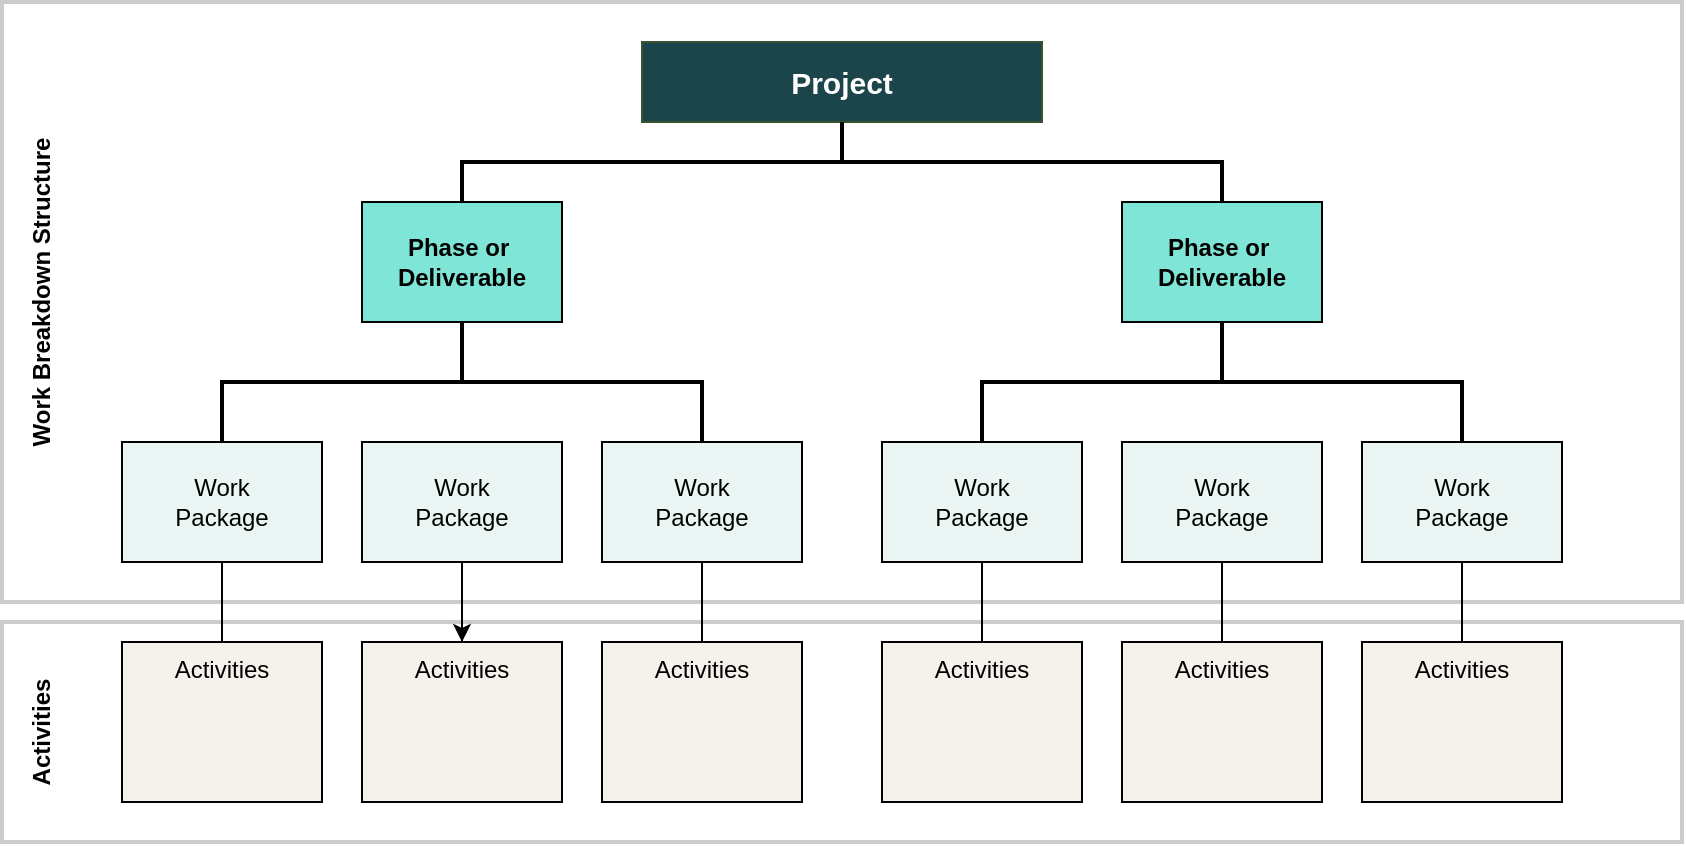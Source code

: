 <mxfile version="24.7.5">
  <diagram name="Page-1" id="e80M372oOSsohc2sZ0W7">
    <mxGraphModel dx="3635" dy="1820" grid="1" gridSize="10" guides="1" tooltips="1" connect="1" arrows="1" fold="1" page="1" pageScale="1" pageWidth="850" pageHeight="1100" background="#ffffff" math="0" shadow="0">
      <root>
        <mxCell id="0" />
        <mxCell id="1" parent="0" />
        <mxCell id="tTyYgzbWG6W_kAIvOOdL-53" value="&lt;div&gt;&lt;br&gt;&lt;/div&gt;&lt;div&gt;&lt;br&gt;&lt;/div&gt;" style="rounded=0;whiteSpace=wrap;html=1;fillColor=none;strokeColor=#000000;opacity=20;strokeWidth=2;" parent="1" vertex="1">
          <mxGeometry x="-380" y="650" width="840" height="110" as="geometry" />
        </mxCell>
        <mxCell id="tTyYgzbWG6W_kAIvOOdL-32" value="&lt;div&gt;&lt;br&gt;&lt;/div&gt;&lt;div&gt;&lt;br&gt;&lt;/div&gt;" style="rounded=0;whiteSpace=wrap;html=1;fillColor=none;strokeColor=#000000;opacity=20;strokeWidth=2;" parent="1" vertex="1">
          <mxGeometry x="-380" y="340" width="840" height="300" as="geometry" />
        </mxCell>
        <mxCell id="tTyYgzbWG6W_kAIvOOdL-1" value="Project" style="rounded=0;whiteSpace=wrap;html=1;fillColor=#1c444b;fontColor=#ffffff;strokeColor=#3A5431;fontStyle=1;fontSize=15;" parent="1" vertex="1">
          <mxGeometry x="-60" y="360" width="200" height="40" as="geometry" />
        </mxCell>
        <mxCell id="tTyYgzbWG6W_kAIvOOdL-2" value="&lt;b&gt;Phase or&amp;nbsp;&lt;/b&gt;&lt;div&gt;&lt;b&gt;Deliverable&lt;/b&gt;&lt;/div&gt;" style="rounded=0;whiteSpace=wrap;html=1;fillColor=#7fe5d6;fontColor=#000000;" parent="1" vertex="1">
          <mxGeometry x="-200" y="440" width="100" height="60" as="geometry" />
        </mxCell>
        <mxCell id="tTyYgzbWG6W_kAIvOOdL-13" value="&lt;b&gt;Phase or&amp;nbsp;&lt;/b&gt;&lt;div&gt;&lt;b&gt;Deliverable&lt;/b&gt;&lt;/div&gt;" style="rounded=0;whiteSpace=wrap;html=1;fillColor=#7fe5d6;fontColor=#000000;" parent="1" vertex="1">
          <mxGeometry x="180" y="440" width="100" height="60" as="geometry" />
        </mxCell>
        <mxCell id="tTyYgzbWG6W_kAIvOOdL-17" value="" style="endArrow=none;html=1;rounded=0;strokeColor=#000000;edgeStyle=elbowEdgeStyle;entryX=0.5;entryY=0;entryDx=0;entryDy=0;elbow=vertical;strokeWidth=2;" parent="1" target="tTyYgzbWG6W_kAIvOOdL-13" edge="1">
          <mxGeometry width="50" height="50" relative="1" as="geometry">
            <mxPoint x="40" y="400" as="sourcePoint" />
            <mxPoint x="100" y="450" as="targetPoint" />
          </mxGeometry>
        </mxCell>
        <mxCell id="tTyYgzbWG6W_kAIvOOdL-18" value="" style="endArrow=none;html=1;rounded=0;strokeColor=#000000;edgeStyle=elbowEdgeStyle;entryX=0.5;entryY=0;entryDx=0;entryDy=0;elbow=vertical;exitX=0.5;exitY=1;exitDx=0;exitDy=0;strokeWidth=2;" parent="1" source="tTyYgzbWG6W_kAIvOOdL-1" target="tTyYgzbWG6W_kAIvOOdL-2" edge="1">
          <mxGeometry width="50" height="50" relative="1" as="geometry">
            <mxPoint x="40" y="430" as="sourcePoint" />
            <mxPoint x="190" y="470" as="targetPoint" />
          </mxGeometry>
        </mxCell>
        <mxCell id="tTyYgzbWG6W_kAIvOOdL-40" style="edgeStyle=orthogonalEdgeStyle;rounded=0;orthogonalLoop=1;jettySize=auto;html=1;exitX=0.5;exitY=1;exitDx=0;exitDy=0;entryX=0.5;entryY=0;entryDx=0;entryDy=0;" parent="1" source="tTyYgzbWG6W_kAIvOOdL-19" target="tTyYgzbWG6W_kAIvOOdL-37" edge="1">
          <mxGeometry relative="1" as="geometry" />
        </mxCell>
        <mxCell id="tTyYgzbWG6W_kAIvOOdL-41" style="edgeStyle=orthogonalEdgeStyle;rounded=0;orthogonalLoop=1;jettySize=auto;html=1;entryX=0.5;entryY=0;entryDx=0;entryDy=0;strokeColor=#000000;endArrow=none;endFill=0;" parent="1" source="tTyYgzbWG6W_kAIvOOdL-19" target="tTyYgzbWG6W_kAIvOOdL-37" edge="1">
          <mxGeometry relative="1" as="geometry" />
        </mxCell>
        <mxCell id="tTyYgzbWG6W_kAIvOOdL-19" value="&lt;span&gt;Work&lt;/span&gt;&lt;div&gt;&lt;span&gt;Package&lt;/span&gt;&lt;/div&gt;" style="rounded=0;whiteSpace=wrap;html=1;fillColor=#ebf5f4;fontColor=#000000;fontStyle=0" parent="1" vertex="1">
          <mxGeometry x="-200" y="560" width="100" height="60" as="geometry" />
        </mxCell>
        <mxCell id="tTyYgzbWG6W_kAIvOOdL-20" value="&lt;span&gt;Work&lt;/span&gt;&lt;div&gt;&lt;span&gt;Package&lt;/span&gt;&lt;/div&gt;" style="rounded=0;whiteSpace=wrap;html=1;fillColor=#ebf5f4;fontColor=#000000;fontStyle=0" parent="1" vertex="1">
          <mxGeometry x="-320" y="560" width="100" height="60" as="geometry" />
        </mxCell>
        <mxCell id="tTyYgzbWG6W_kAIvOOdL-42" style="edgeStyle=orthogonalEdgeStyle;rounded=0;orthogonalLoop=1;jettySize=auto;html=1;entryX=0.5;entryY=0;entryDx=0;entryDy=0;strokeColor=#000000;endArrow=none;endFill=0;" parent="1" source="tTyYgzbWG6W_kAIvOOdL-21" target="tTyYgzbWG6W_kAIvOOdL-39" edge="1">
          <mxGeometry relative="1" as="geometry" />
        </mxCell>
        <mxCell id="tTyYgzbWG6W_kAIvOOdL-21" value="&lt;span&gt;Work&lt;/span&gt;&lt;div&gt;&lt;span&gt;Package&lt;/span&gt;&lt;/div&gt;" style="rounded=0;whiteSpace=wrap;html=1;fillColor=#ebf5f4;fontColor=#000000;fontStyle=0" parent="1" vertex="1">
          <mxGeometry x="-80" y="560" width="100" height="60" as="geometry" />
        </mxCell>
        <mxCell id="tTyYgzbWG6W_kAIvOOdL-22" value="" style="endArrow=none;html=1;rounded=0;strokeColor=#000000;edgeStyle=elbowEdgeStyle;entryX=0.5;entryY=0;entryDx=0;entryDy=0;elbow=vertical;strokeWidth=2;exitX=0.5;exitY=1;exitDx=0;exitDy=0;" parent="1" source="tTyYgzbWG6W_kAIvOOdL-2" target="tTyYgzbWG6W_kAIvOOdL-20" edge="1">
          <mxGeometry width="50" height="50" relative="1" as="geometry">
            <mxPoint x="-160" y="530" as="sourcePoint" />
            <mxPoint x="-340" y="540" as="targetPoint" />
          </mxGeometry>
        </mxCell>
        <mxCell id="tTyYgzbWG6W_kAIvOOdL-23" value="" style="endArrow=none;html=1;rounded=0;strokeColor=#000000;edgeStyle=elbowEdgeStyle;entryX=0.5;entryY=0;entryDx=0;entryDy=0;elbow=vertical;strokeWidth=2;exitX=0.5;exitY=1;exitDx=0;exitDy=0;" parent="1" source="tTyYgzbWG6W_kAIvOOdL-2" target="tTyYgzbWG6W_kAIvOOdL-21" edge="1">
          <mxGeometry width="50" height="50" relative="1" as="geometry">
            <mxPoint x="-140" y="510" as="sourcePoint" />
            <mxPoint x="-260" y="570" as="targetPoint" />
          </mxGeometry>
        </mxCell>
        <mxCell id="tTyYgzbWG6W_kAIvOOdL-51" style="edgeStyle=orthogonalEdgeStyle;rounded=0;orthogonalLoop=1;jettySize=auto;html=1;strokeColor=#000000;align=center;verticalAlign=middle;fontFamily=Helvetica;fontSize=11;fontColor=default;labelBackgroundColor=default;endArrow=none;endFill=0;" parent="1" source="tTyYgzbWG6W_kAIvOOdL-27" target="tTyYgzbWG6W_kAIvOOdL-47" edge="1">
          <mxGeometry relative="1" as="geometry" />
        </mxCell>
        <mxCell id="tTyYgzbWG6W_kAIvOOdL-27" value="&lt;span&gt;Work&lt;/span&gt;&lt;div&gt;&lt;span&gt;Package&lt;/span&gt;&lt;/div&gt;" style="rounded=0;whiteSpace=wrap;html=1;fillColor=#ebf5f4;fontColor=#000000;fontStyle=0" parent="1" vertex="1">
          <mxGeometry x="180" y="560" width="100" height="60" as="geometry" />
        </mxCell>
        <mxCell id="tTyYgzbWG6W_kAIvOOdL-50" style="edgeStyle=orthogonalEdgeStyle;rounded=0;orthogonalLoop=1;jettySize=auto;html=1;entryX=0.5;entryY=0;entryDx=0;entryDy=0;strokeColor=#000000;align=center;verticalAlign=middle;fontFamily=Helvetica;fontSize=11;fontColor=default;labelBackgroundColor=default;endArrow=none;endFill=0;" parent="1" source="tTyYgzbWG6W_kAIvOOdL-28" target="tTyYgzbWG6W_kAIvOOdL-46" edge="1">
          <mxGeometry relative="1" as="geometry" />
        </mxCell>
        <mxCell id="tTyYgzbWG6W_kAIvOOdL-28" value="&lt;span&gt;Work&lt;/span&gt;&lt;div&gt;&lt;span&gt;Package&lt;/span&gt;&lt;/div&gt;" style="rounded=0;whiteSpace=wrap;html=1;fillColor=#ebf5f4;fontColor=#000000;fontStyle=0" parent="1" vertex="1">
          <mxGeometry x="60" y="560" width="100" height="60" as="geometry" />
        </mxCell>
        <mxCell id="tTyYgzbWG6W_kAIvOOdL-52" style="edgeStyle=orthogonalEdgeStyle;rounded=0;orthogonalLoop=1;jettySize=auto;html=1;strokeColor=#000000;align=center;verticalAlign=middle;fontFamily=Helvetica;fontSize=11;fontColor=default;labelBackgroundColor=default;endArrow=none;endFill=0;" parent="1" source="tTyYgzbWG6W_kAIvOOdL-29" target="tTyYgzbWG6W_kAIvOOdL-48" edge="1">
          <mxGeometry relative="1" as="geometry" />
        </mxCell>
        <mxCell id="tTyYgzbWG6W_kAIvOOdL-29" value="&lt;span&gt;Work&lt;/span&gt;&lt;div&gt;&lt;span&gt;Package&lt;/span&gt;&lt;/div&gt;" style="rounded=0;whiteSpace=wrap;html=1;fillColor=#ebf5f4;fontColor=#000000;fontStyle=0" parent="1" vertex="1">
          <mxGeometry x="300" y="560" width="100" height="60" as="geometry" />
        </mxCell>
        <mxCell id="tTyYgzbWG6W_kAIvOOdL-30" value="" style="endArrow=none;html=1;rounded=0;strokeColor=#000000;edgeStyle=elbowEdgeStyle;entryX=0.5;entryY=0;entryDx=0;entryDy=0;elbow=vertical;strokeWidth=2;exitX=0.5;exitY=1;exitDx=0;exitDy=0;" parent="1" source="tTyYgzbWG6W_kAIvOOdL-13" target="tTyYgzbWG6W_kAIvOOdL-28" edge="1">
          <mxGeometry width="50" height="50" relative="1" as="geometry">
            <mxPoint x="-140" y="510" as="sourcePoint" />
            <mxPoint x="-260" y="570" as="targetPoint" />
          </mxGeometry>
        </mxCell>
        <mxCell id="tTyYgzbWG6W_kAIvOOdL-31" value="" style="endArrow=none;html=1;rounded=0;strokeColor=#000000;edgeStyle=elbowEdgeStyle;entryX=0.5;entryY=0;entryDx=0;entryDy=0;elbow=vertical;strokeWidth=2;exitX=0.5;exitY=1;exitDx=0;exitDy=0;" parent="1" source="tTyYgzbWG6W_kAIvOOdL-13" target="tTyYgzbWG6W_kAIvOOdL-29" edge="1">
          <mxGeometry width="50" height="50" relative="1" as="geometry">
            <mxPoint x="240" y="510" as="sourcePoint" />
            <mxPoint x="120" y="570" as="targetPoint" />
          </mxGeometry>
        </mxCell>
        <mxCell id="tTyYgzbWG6W_kAIvOOdL-34" value="Work Breakdown Structure" style="text;html=1;align=center;verticalAlign=middle;whiteSpace=wrap;rounded=0;fontColor=#000000;fontStyle=1;rotation=270;" parent="1" vertex="1">
          <mxGeometry x="-470" y="470" width="220" height="30" as="geometry" />
        </mxCell>
        <mxCell id="tTyYgzbWG6W_kAIvOOdL-37" value="&lt;span&gt;Activities&lt;/span&gt;" style="rounded=0;whiteSpace=wrap;html=1;fillColor=#f5f2eb;fontColor=#000000;fontStyle=0;verticalAlign=top;strokeColor=default;align=center;fontFamily=Helvetica;fontSize=12;" parent="1" vertex="1">
          <mxGeometry x="-200" y="660" width="100" height="80" as="geometry" />
        </mxCell>
        <mxCell id="tTyYgzbWG6W_kAIvOOdL-38" value="&lt;span&gt;Activities&lt;/span&gt;" style="rounded=0;whiteSpace=wrap;html=1;fillColor=#f5f2eb;fontColor=#000000;fontStyle=0;verticalAlign=top;" parent="1" vertex="1">
          <mxGeometry x="-320" y="660" width="100" height="80" as="geometry" />
        </mxCell>
        <mxCell id="tTyYgzbWG6W_kAIvOOdL-39" value="&lt;span&gt;Activities&lt;/span&gt;" style="rounded=0;whiteSpace=wrap;html=1;fillColor=#f5f2eb;fontColor=#000000;fontStyle=0;verticalAlign=top;strokeColor=default;align=center;fontFamily=Helvetica;fontSize=12;" parent="1" vertex="1">
          <mxGeometry x="-80" y="660" width="100" height="80" as="geometry" />
        </mxCell>
        <mxCell id="tTyYgzbWG6W_kAIvOOdL-44" style="edgeStyle=orthogonalEdgeStyle;rounded=0;orthogonalLoop=1;jettySize=auto;html=1;entryX=0.5;entryY=0;entryDx=0;entryDy=0;strokeColor=#000000;endArrow=none;endFill=0;exitX=0.5;exitY=1;exitDx=0;exitDy=0;" parent="1" source="tTyYgzbWG6W_kAIvOOdL-20" target="tTyYgzbWG6W_kAIvOOdL-38" edge="1">
          <mxGeometry relative="1" as="geometry">
            <mxPoint x="-140" y="630" as="sourcePoint" />
            <mxPoint x="-140" y="690" as="targetPoint" />
          </mxGeometry>
        </mxCell>
        <mxCell id="tTyYgzbWG6W_kAIvOOdL-46" value="&lt;span&gt;Activities&lt;/span&gt;" style="rounded=0;whiteSpace=wrap;html=1;fillColor=#f5f2eb;fontColor=#000000;fontStyle=0;verticalAlign=top;strokeColor=default;align=center;fontFamily=Helvetica;fontSize=12;" parent="1" vertex="1">
          <mxGeometry x="60" y="660" width="100" height="80" as="geometry" />
        </mxCell>
        <mxCell id="tTyYgzbWG6W_kAIvOOdL-47" value="&lt;span&gt;Activities&lt;/span&gt;" style="rounded=0;whiteSpace=wrap;html=1;fillColor=#f5f2eb;fontColor=#000000;fontStyle=0;verticalAlign=top;strokeColor=default;align=center;fontFamily=Helvetica;fontSize=12;" parent="1" vertex="1">
          <mxGeometry x="180" y="660" width="100" height="80" as="geometry" />
        </mxCell>
        <mxCell id="tTyYgzbWG6W_kAIvOOdL-48" value="&lt;span&gt;Activities&lt;/span&gt;" style="rounded=0;whiteSpace=wrap;html=1;fillColor=#f5f2eb;fontColor=#000000;fontStyle=0;verticalAlign=top;strokeColor=default;align=center;fontFamily=Helvetica;fontSize=12;" parent="1" vertex="1">
          <mxGeometry x="300" y="660" width="100" height="80" as="geometry" />
        </mxCell>
        <mxCell id="tTyYgzbWG6W_kAIvOOdL-54" value="Activities" style="text;html=1;align=center;verticalAlign=middle;whiteSpace=wrap;rounded=0;fontColor=#000000;fontStyle=1;rotation=270;" parent="1" vertex="1">
          <mxGeometry x="-400" y="690" width="80" height="30" as="geometry" />
        </mxCell>
      </root>
    </mxGraphModel>
  </diagram>
</mxfile>

